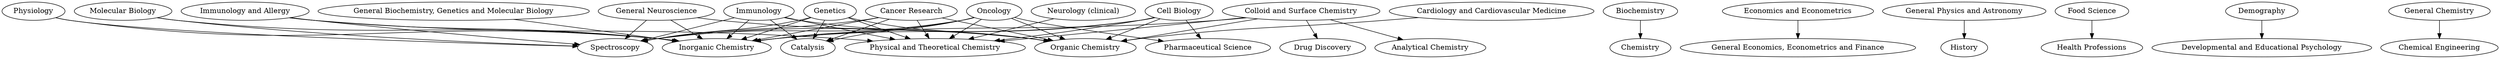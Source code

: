 digraph g {
	"Cell Biology" -> "Inorganic Chemistry"
	"Colloid and Surface Chemistry" -> "Organic Chemistry"
	"Colloid and Surface Chemistry" -> "Inorganic Chemistry"
	"Cell Biology" -> "Spectroscopy"
	"Colloid and Surface Chemistry" -> "Drug Discovery"
	"Genetics" -> "Spectroscopy"
	"General Biochemistry, Genetics and Molecular Biology" -> "Inorganic Chemistry"
	"Genetics" -> "Inorganic Chemistry"
	"Cell Biology" -> "Physical and Theoretical Chemistry"
	"Genetics" -> "Physical and Theoretical Chemistry"
	"Oncology" -> "Organic Chemistry"
	"Cancer Research" -> "Physical and Theoretical Chemistry"
	"Oncology" -> "Physical and Theoretical Chemistry"
	"Oncology" -> "Inorganic Chemistry"
	"Molecular Biology" -> "Inorganic Chemistry"
	"Cancer Research" -> "Organic Chemistry"
	"Cancer Research" -> "Spectroscopy"
	"Oncology" -> "Catalysis"
	"Oncology" -> "Spectroscopy"
	"Cancer Research" -> "Inorganic Chemistry"
	"Immunology" -> "Physical and Theoretical Chemistry"
	"Immunology" -> "Spectroscopy"
	"Immunology" -> "Inorganic Chemistry"
	"Biochemistry" -> "Chemistry"
	"Immunology" -> "Organic Chemistry"
	"Cancer Research" -> "Catalysis"
	"Immunology" -> "Catalysis"
	"Colloid and Surface Chemistry" -> "Physical and Theoretical Chemistry"
	"Cell Biology" -> "Organic Chemistry"
	"Cell Biology" -> "Pharmaceutical Science"
	"Genetics" -> "Organic Chemistry"
	"Economics and Econometrics" -> "General Economics, Econometrics and Finance"
	"Colloid and Surface Chemistry" -> "Analytical Chemistry"
	"Oncology" -> "Pharmaceutical Science"
	"Genetics" -> "Catalysis"
	"General Neuroscience" -> "Organic Chemistry"
	"Physiology" -> "Spectroscopy"
	"Physiology" -> "Inorganic Chemistry"
	"Cardiology and Cardiovascular Medicine" -> "Organic Chemistry"
	"General Physics and Astronomy" -> "History"
	"Immunology and Allergy" -> "Physical and Theoretical Chemistry"
	"General Neuroscience" -> "Spectroscopy"
	"Immunology and Allergy" -> "Spectroscopy"
	"Food Science" -> "Health Professions"
	"Immunology and Allergy" -> "Inorganic Chemistry"
	"Demography" -> "Developmental and Educational Psychology"
	"General Neuroscience" -> "Inorganic Chemistry"
	"Neurology (clinical)" -> "Physical and Theoretical Chemistry"
	"Molecular Biology" -> "Spectroscopy"
	"General Chemistry" -> "Chemical Engineering"
}
